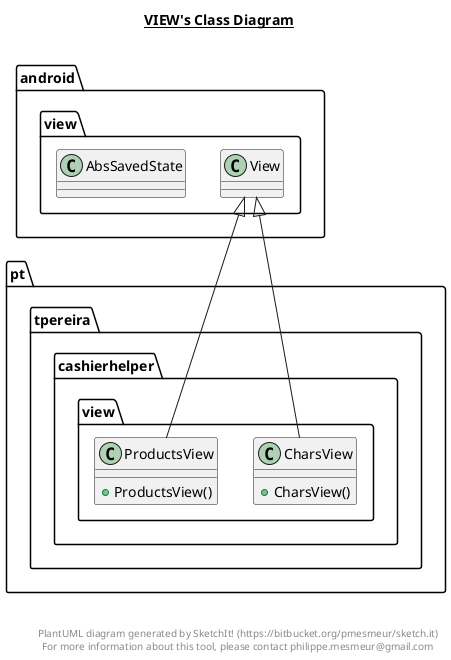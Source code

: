 @startuml

title __VIEW's Class Diagram__\n

  namespace pt.tpereira.cashierhelper {
    namespace view {
      class CharsView {
          + CharsView()
      }
    }
  }
  

  namespace pt.tpereira.cashierhelper {
    namespace view {
      class ProductsView {
          + ProductsView()
      }
    }
  }
  

  pt.tpereira.cashierhelper.view.CharsView -up-|> android.view.View
  android.view.View.BaseSavedState -up-|> android.view.AbsSavedState
  pt.tpereira.cashierhelper.view.ProductsView -up-|> android.view.View
  android.view.View.BaseSavedState -up-|> android.view.AbsSavedState


right footer


PlantUML diagram generated by SketchIt! (https://bitbucket.org/pmesmeur/sketch.it)
For more information about this tool, please contact philippe.mesmeur@gmail.com
endfooter

@enduml
